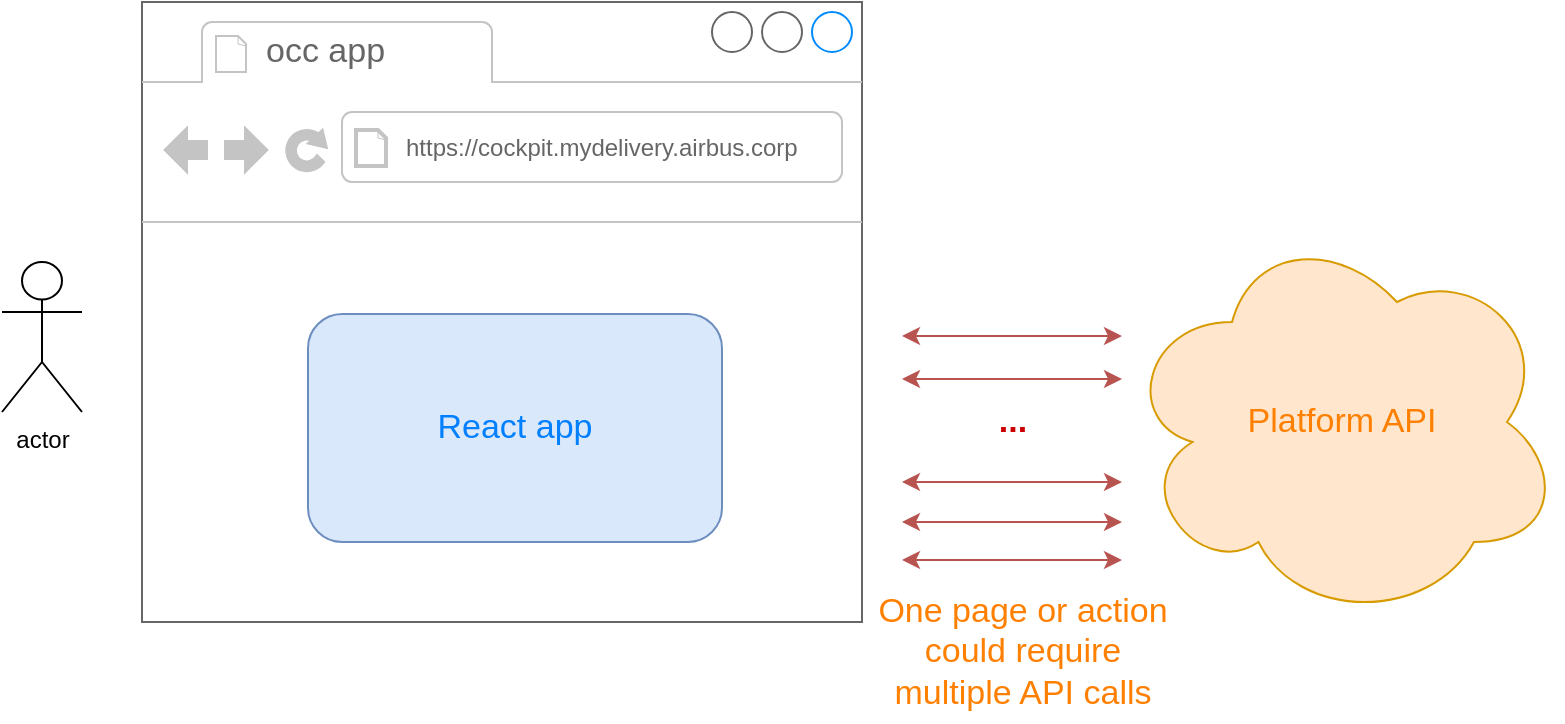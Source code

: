 <mxfile version="12.6.4" type="github">
  <diagram id="SFatx6inJWGA613mugG9" name="Page-1">
    <mxGraphModel dx="1402" dy="737" grid="1" gridSize="10" guides="1" tooltips="1" connect="1" arrows="1" fold="1" page="1" pageScale="1" pageWidth="850" pageHeight="1100" math="0" shadow="0">
      <root>
        <mxCell id="0"/>
        <mxCell id="1" parent="0"/>
        <mxCell id="yeLjzOHxYckcCx6usaHH-2" value="actor" style="shape=umlActor;verticalLabelPosition=bottom;labelBackgroundColor=#ffffff;verticalAlign=top;html=1;outlineConnect=0;" vertex="1" parent="1">
          <mxGeometry x="10" y="180" width="40" height="75" as="geometry"/>
        </mxCell>
        <mxCell id="yeLjzOHxYckcCx6usaHH-8" value="" style="strokeWidth=1;shadow=0;dashed=0;align=center;html=1;shape=mxgraph.mockup.containers.browserWindow;rSize=0;strokeColor=#666666;strokeColor2=#008cff;strokeColor3=#c4c4c4;mainText=,;recursiveResize=0;" vertex="1" parent="1">
          <mxGeometry x="80" y="50" width="360" height="310" as="geometry"/>
        </mxCell>
        <mxCell id="yeLjzOHxYckcCx6usaHH-9" value="occ app" style="strokeWidth=1;shadow=0;dashed=0;align=center;html=1;shape=mxgraph.mockup.containers.anchor;fontSize=17;fontColor=#666666;align=left;" vertex="1" parent="yeLjzOHxYckcCx6usaHH-8">
          <mxGeometry x="60" y="12" width="110" height="26" as="geometry"/>
        </mxCell>
        <mxCell id="yeLjzOHxYckcCx6usaHH-10" value="https://cockpit.mydelivery.airbus.corp" style="strokeWidth=1;shadow=0;dashed=0;align=center;html=1;shape=mxgraph.mockup.containers.anchor;rSize=0;fontSize=12;fontColor=#666666;align=left;" vertex="1" parent="yeLjzOHxYckcCx6usaHH-8">
          <mxGeometry x="130" y="60" width="250" height="26" as="geometry"/>
        </mxCell>
        <mxCell id="yeLjzOHxYckcCx6usaHH-11" value="React app" style="rounded=1;whiteSpace=wrap;html=1;fontSize=17;fillColor=#dae8fc;strokeColor=#6c8ebf;fontColor=#007FFF;" vertex="1" parent="yeLjzOHxYckcCx6usaHH-8">
          <mxGeometry x="83" y="156" width="207" height="114" as="geometry"/>
        </mxCell>
        <mxCell id="yeLjzOHxYckcCx6usaHH-14" value="Platform API" style="ellipse;shape=cloud;whiteSpace=wrap;html=1;fontSize=17;fillColor=#ffe6cc;strokeColor=#d79b00;fontColor=#FF8000;" vertex="1" parent="1">
          <mxGeometry x="570" y="160" width="220" height="200" as="geometry"/>
        </mxCell>
        <mxCell id="yeLjzOHxYckcCx6usaHH-17" value="" style="endArrow=classic;startArrow=classic;html=1;fontSize=17;fontColor=#007FFF;fillColor=#f8cecc;strokeColor=#b85450;" edge="1" parent="1">
          <mxGeometry width="50" height="50" relative="1" as="geometry">
            <mxPoint x="460" y="217" as="sourcePoint"/>
            <mxPoint x="570" y="217" as="targetPoint"/>
          </mxGeometry>
        </mxCell>
        <mxCell id="yeLjzOHxYckcCx6usaHH-18" value="" style="endArrow=classic;startArrow=classic;html=1;fontSize=17;fontColor=#007FFF;fillColor=#f8cecc;strokeColor=#b85450;" edge="1" parent="1">
          <mxGeometry width="50" height="50" relative="1" as="geometry">
            <mxPoint x="460" y="238.5" as="sourcePoint"/>
            <mxPoint x="570" y="238.5" as="targetPoint"/>
          </mxGeometry>
        </mxCell>
        <mxCell id="yeLjzOHxYckcCx6usaHH-19" value="" style="endArrow=classic;startArrow=classic;html=1;fontSize=17;fontColor=#007FFF;fillColor=#f8cecc;strokeColor=#b85450;" edge="1" parent="1">
          <mxGeometry width="50" height="50" relative="1" as="geometry">
            <mxPoint x="460" y="290" as="sourcePoint"/>
            <mxPoint x="570" y="290" as="targetPoint"/>
          </mxGeometry>
        </mxCell>
        <mxCell id="yeLjzOHxYckcCx6usaHH-20" value="" style="endArrow=classic;startArrow=classic;html=1;fontSize=17;fontColor=#007FFF;fillColor=#f8cecc;strokeColor=#b85450;" edge="1" parent="1">
          <mxGeometry width="50" height="50" relative="1" as="geometry">
            <mxPoint x="460" y="310" as="sourcePoint"/>
            <mxPoint x="570" y="310" as="targetPoint"/>
          </mxGeometry>
        </mxCell>
        <mxCell id="yeLjzOHxYckcCx6usaHH-21" value="" style="endArrow=classic;startArrow=classic;html=1;fontSize=17;fontColor=#007FFF;fillColor=#f8cecc;strokeColor=#b85450;" edge="1" parent="1">
          <mxGeometry width="50" height="50" relative="1" as="geometry">
            <mxPoint x="460" y="329" as="sourcePoint"/>
            <mxPoint x="570" y="329" as="targetPoint"/>
          </mxGeometry>
        </mxCell>
        <mxCell id="yeLjzOHxYckcCx6usaHH-22" value="&lt;b&gt;&lt;font color=&quot;#cc0000&quot;&gt;...&lt;/font&gt;&lt;/b&gt;" style="text;html=1;align=center;verticalAlign=middle;resizable=0;points=[];autosize=1;fontSize=17;fontColor=#007FFF;" vertex="1" parent="1">
          <mxGeometry x="500" y="245" width="30" height="30" as="geometry"/>
        </mxCell>
        <mxCell id="yeLjzOHxYckcCx6usaHH-23" value="One page or action &lt;br&gt;could require &lt;br&gt;multiple API calls" style="text;html=1;align=center;verticalAlign=middle;resizable=0;points=[];autosize=1;fontSize=17;fontColor=#FF8000;" vertex="1" parent="1">
          <mxGeometry x="440" y="340" width="160" height="70" as="geometry"/>
        </mxCell>
      </root>
    </mxGraphModel>
  </diagram>
</mxfile>
